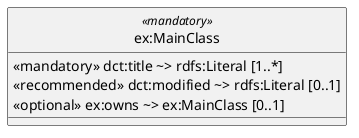 @startuml

hide class circle
skinparam ClassBorderColor black
skinparam ArrowColor black
skinparam BorderColor black 
skinparam linetype ortho

class "ex:MainClass" <<mandatory>> {
    <<mandatory>> dct:title ~> rdfs:Literal [1..*]
    <<recommended>> dct:modified ~> rdfs:Literal [0..1]
    <<optional>> ex:owns ~> ex:MainClass [0..1]
}

@enduml